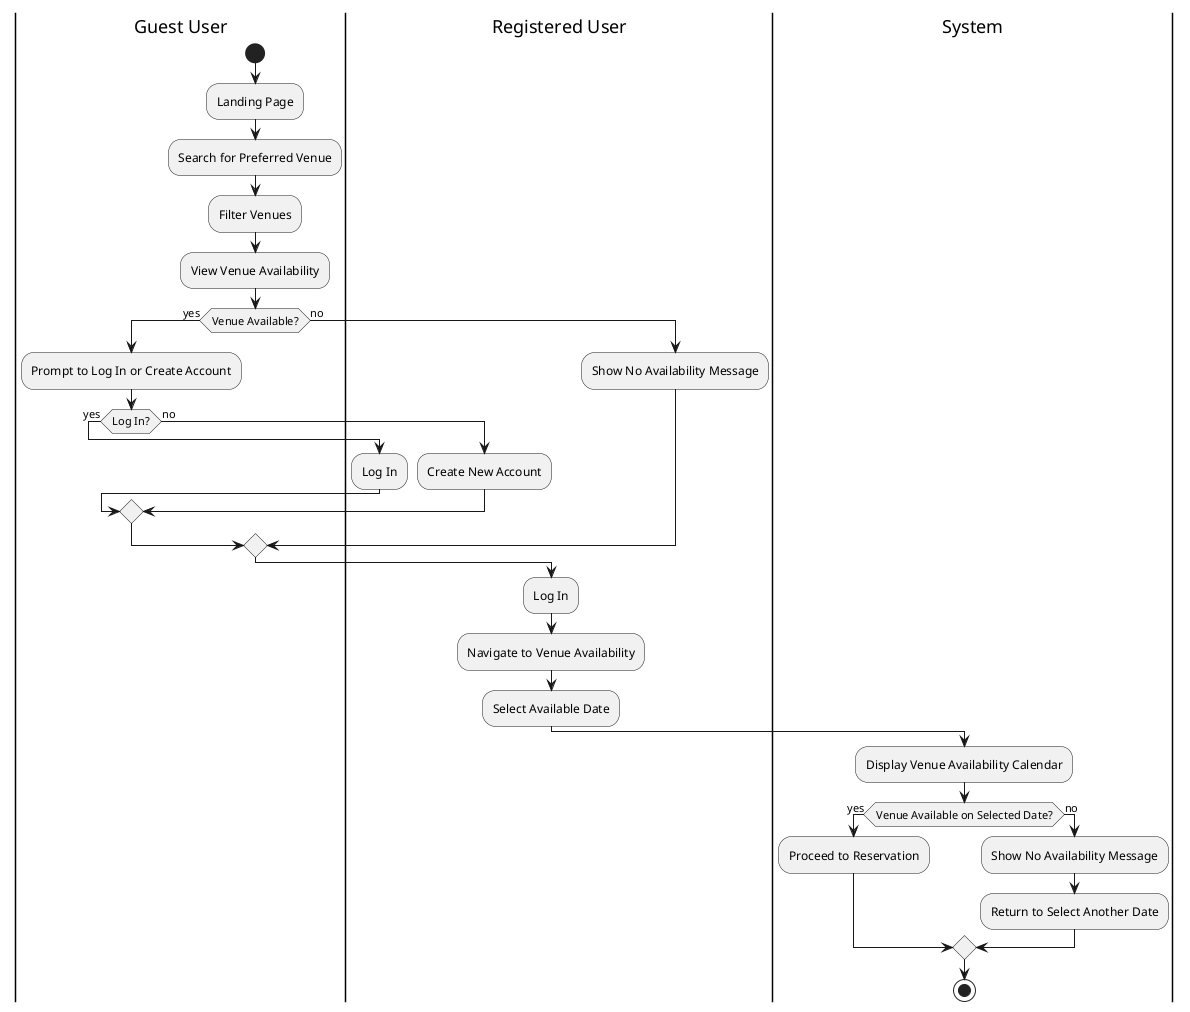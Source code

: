 @startuml
|Guest User|
start
:Landing Page;
:Search for Preferred Venue;
:Filter Venues;
:View Venue Availability;

if (Venue Available?) then (yes)
    :Prompt to Log In or Create Account;
    if (Log In?) then (yes)
        |Registered User|
        :Log In;
    else (no)
        :Create New Account;
    endif
else (no)
    :Show No Availability Message;
endif

|Registered User|
:Log In;
:Navigate to Venue Availability;
:Select Available Date;

|System|
:Display Venue Availability Calendar;

if (Venue Available on Selected Date?) then (yes)
    :Proceed to Reservation;
else (no)
    :Show No Availability Message;
    :Return to Select Another Date;
endif

stop
@enduml
